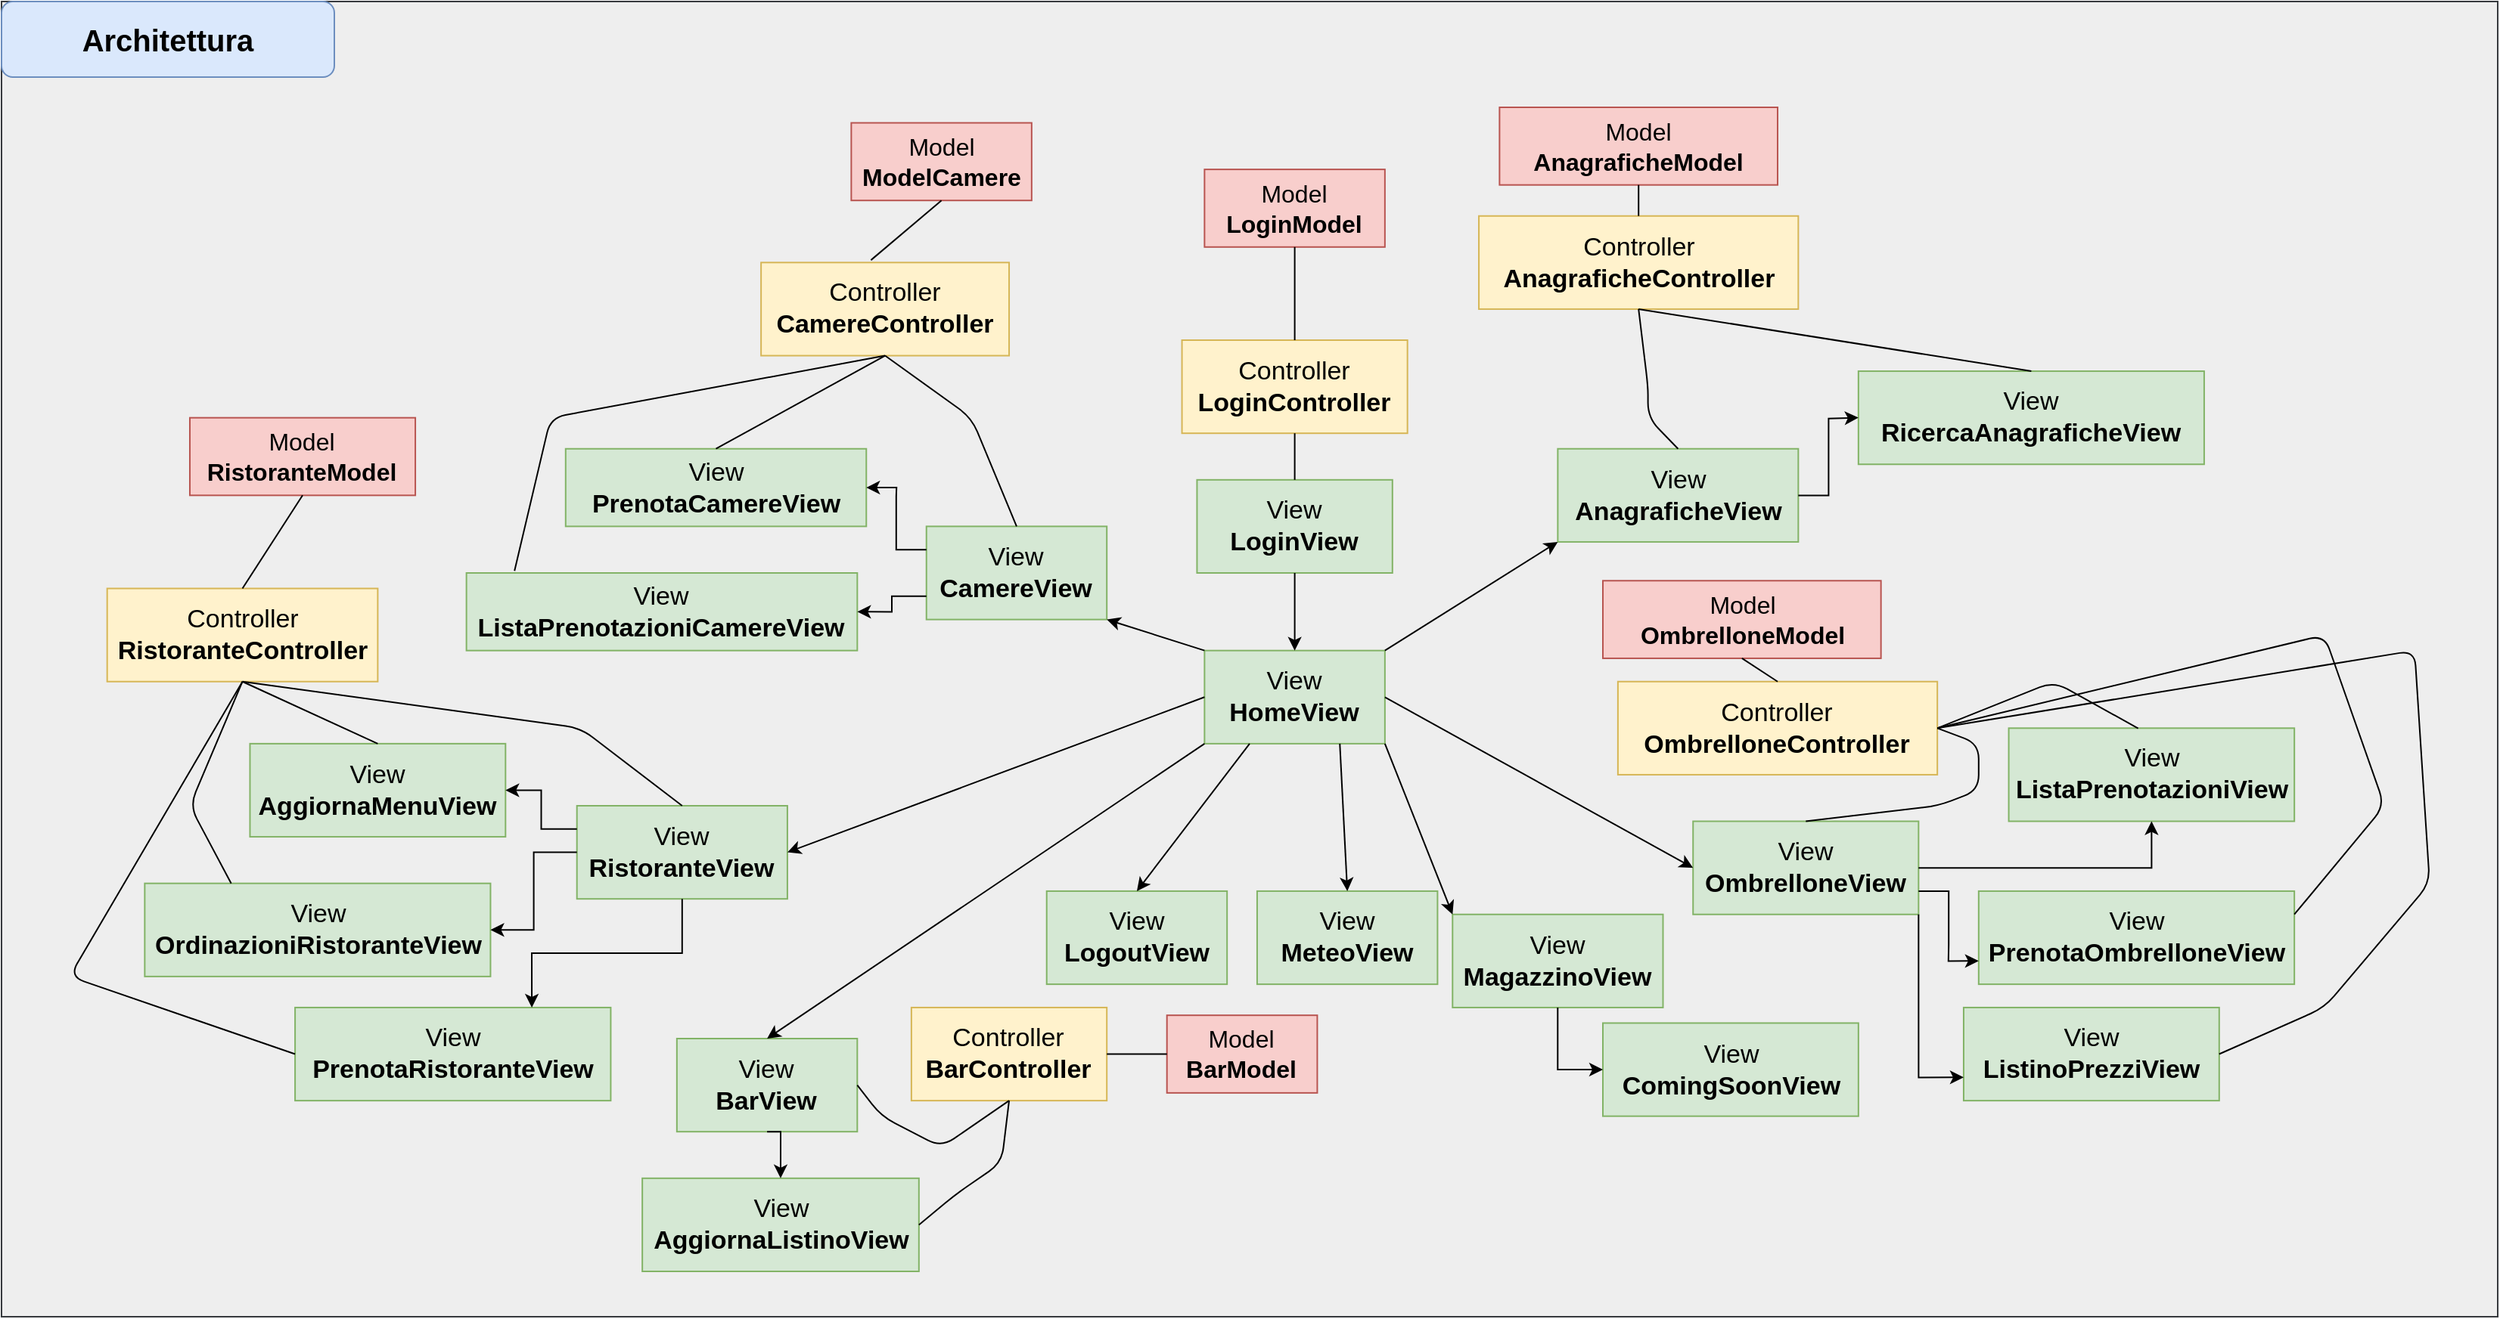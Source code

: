 <mxfile version="14.6.1" type="github">
  <diagram id="a-ANTKuEf48-FDe-s6gU" name="Page-1">
    <mxGraphModel dx="2031" dy="1007" grid="1" gridSize="10" guides="1" tooltips="1" connect="1" arrows="1" fold="1" page="1" pageScale="1" pageWidth="827" pageHeight="1169" math="0" shadow="0">
      <root>
        <mxCell id="0" />
        <mxCell id="1" parent="0" />
        <mxCell id="-j8zmsy3Rhea9B3Lr2TH-147" value="" style="rounded=0;whiteSpace=wrap;html=1;fontSize=16;fillColor=#eeeeee;strokeColor=#36393d;" vertex="1" parent="1">
          <mxGeometry width="1650" height="870" as="geometry" />
        </mxCell>
        <mxCell id="-j8zmsy3Rhea9B3Lr2TH-146" value="" style="group" vertex="1" connectable="0" parent="1">
          <mxGeometry x="45" y="70" width="1560" height="770" as="geometry" />
        </mxCell>
        <mxCell id="-j8zmsy3Rhea9B3Lr2TH-1" value="Model&lt;br&gt;&lt;b&gt;LoginModel&lt;/b&gt;" style="rounded=0;whiteSpace=wrap;html=1;fillColor=#f8cecc;strokeColor=#b85450;fontSize=16;" vertex="1" parent="-j8zmsy3Rhea9B3Lr2TH-146">
          <mxGeometry x="750.191" y="41.067" width="119.236" height="51.333" as="geometry" />
        </mxCell>
        <mxCell id="-j8zmsy3Rhea9B3Lr2TH-12" value="&lt;font style=&quot;font-size: 17px&quot;&gt;View&lt;br&gt;&lt;b&gt;LoginView&lt;/b&gt;&lt;/font&gt;" style="rounded=0;whiteSpace=wrap;html=1;fillColor=#d5e8d4;strokeColor=#82b366;" vertex="1" parent="-j8zmsy3Rhea9B3Lr2TH-146">
          <mxGeometry x="745.223" y="246.4" width="129.172" height="61.6" as="geometry" />
        </mxCell>
        <mxCell id="-j8zmsy3Rhea9B3Lr2TH-17" value="Controller&lt;br&gt;&lt;b&gt;LoginController&lt;/b&gt;" style="rounded=0;whiteSpace=wrap;html=1;fillColor=#fff2cc;strokeColor=#d6b656;fontSize=17;" vertex="1" parent="-j8zmsy3Rhea9B3Lr2TH-146">
          <mxGeometry x="735.287" y="154" width="149.045" height="61.6" as="geometry" />
        </mxCell>
        <mxCell id="-j8zmsy3Rhea9B3Lr2TH-31" value="&lt;font style=&quot;font-size: 17px&quot;&gt;View&lt;br&gt;&lt;b&gt;OmbrelloneView&lt;/b&gt;&lt;/font&gt;" style="rounded=0;whiteSpace=wrap;html=1;fillColor=#d5e8d4;strokeColor=#82b366;" vertex="1" parent="-j8zmsy3Rhea9B3Lr2TH-146">
          <mxGeometry x="1073.121" y="472.267" width="149.045" height="61.6" as="geometry" />
        </mxCell>
        <mxCell id="-j8zmsy3Rhea9B3Lr2TH-32" value="&lt;font style=&quot;font-size: 17px&quot;&gt;View&lt;br&gt;&lt;b&gt;MagazzinoView&lt;/b&gt;&lt;/font&gt;" style="rounded=0;whiteSpace=wrap;html=1;fillColor=#d5e8d4;strokeColor=#82b366;" vertex="1" parent="-j8zmsy3Rhea9B3Lr2TH-146">
          <mxGeometry x="914.14" y="533.867" width="139.108" height="61.6" as="geometry" />
        </mxCell>
        <mxCell id="-j8zmsy3Rhea9B3Lr2TH-33" value="&lt;font style=&quot;font-size: 17px&quot;&gt;View&lt;br&gt;&lt;b&gt;RistoranteView&lt;/b&gt;&lt;/font&gt;" style="rounded=0;whiteSpace=wrap;html=1;fillColor=#d5e8d4;strokeColor=#82b366;" vertex="1" parent="-j8zmsy3Rhea9B3Lr2TH-146">
          <mxGeometry x="335.35" y="462" width="139.108" height="61.6" as="geometry" />
        </mxCell>
        <mxCell id="-j8zmsy3Rhea9B3Lr2TH-34" value="&lt;font style=&quot;font-size: 17px&quot;&gt;View&lt;br&gt;&lt;b&gt;CamereView&lt;/b&gt;&lt;/font&gt;" style="rounded=0;whiteSpace=wrap;html=1;fillColor=#d5e8d4;strokeColor=#82b366;" vertex="1" parent="-j8zmsy3Rhea9B3Lr2TH-146">
          <mxGeometry x="566.369" y="277.2" width="119.236" height="61.6" as="geometry" />
        </mxCell>
        <mxCell id="-j8zmsy3Rhea9B3Lr2TH-35" value="&lt;font style=&quot;font-size: 17px&quot;&gt;View&lt;br&gt;&lt;b&gt;BarView&lt;br&gt;&lt;/b&gt;&lt;/font&gt;" style="rounded=0;whiteSpace=wrap;html=1;fillColor=#d5e8d4;strokeColor=#82b366;" vertex="1" parent="-j8zmsy3Rhea9B3Lr2TH-146">
          <mxGeometry x="401.427" y="616" width="119.236" height="61.6" as="geometry" />
        </mxCell>
        <mxCell id="-j8zmsy3Rhea9B3Lr2TH-36" value="&lt;font style=&quot;font-size: 17px&quot;&gt;View&lt;br&gt;&lt;b&gt;HomeView&lt;/b&gt;&lt;/font&gt;" style="rounded=0;whiteSpace=wrap;html=1;fillColor=#d5e8d4;strokeColor=#82b366;" vertex="1" parent="-j8zmsy3Rhea9B3Lr2TH-146">
          <mxGeometry x="750.191" y="359.333" width="119.236" height="61.6" as="geometry" />
        </mxCell>
        <mxCell id="-j8zmsy3Rhea9B3Lr2TH-37" value="&lt;font style=&quot;font-size: 17px&quot;&gt;View&lt;br&gt;&lt;b&gt;AnagraficheView&lt;/b&gt;&lt;br&gt;&lt;/font&gt;" style="rounded=0;whiteSpace=wrap;html=1;fillColor=#d5e8d4;strokeColor=#82b366;" vertex="1" parent="-j8zmsy3Rhea9B3Lr2TH-146">
          <mxGeometry x="983.694" y="225.867" width="158.981" height="61.6" as="geometry" />
        </mxCell>
        <mxCell id="-j8zmsy3Rhea9B3Lr2TH-39" value="&lt;font style=&quot;font-size: 17px&quot;&gt;View&lt;br&gt;&lt;b&gt;LogoutView&lt;/b&gt;&lt;br&gt;&lt;/font&gt;" style="rounded=0;whiteSpace=wrap;html=1;fillColor=#d5e8d4;strokeColor=#82b366;" vertex="1" parent="-j8zmsy3Rhea9B3Lr2TH-146">
          <mxGeometry x="645.86" y="518.467" width="119.236" height="61.6" as="geometry" />
        </mxCell>
        <mxCell id="-j8zmsy3Rhea9B3Lr2TH-40" value="&lt;font style=&quot;font-size: 17px&quot;&gt;View&lt;br&gt;&lt;b&gt;MeteoView&lt;/b&gt;&lt;/font&gt;" style="rounded=0;whiteSpace=wrap;html=1;fillColor=#d5e8d4;strokeColor=#82b366;" vertex="1" parent="-j8zmsy3Rhea9B3Lr2TH-146">
          <mxGeometry x="784.968" y="518.467" width="119.236" height="61.6" as="geometry" />
        </mxCell>
        <mxCell id="-j8zmsy3Rhea9B3Lr2TH-46" value="" style="endArrow=classic;html=1;fontSize=16;exitX=0.5;exitY=1;exitDx=0;exitDy=0;entryX=0.5;entryY=0;entryDx=0;entryDy=0;" edge="1" parent="-j8zmsy3Rhea9B3Lr2TH-146" source="-j8zmsy3Rhea9B3Lr2TH-12" target="-j8zmsy3Rhea9B3Lr2TH-36">
          <mxGeometry width="50" height="50" relative="1" as="geometry">
            <mxPoint x="655.796" y="379.867" as="sourcePoint" />
            <mxPoint x="705.478" y="328.533" as="targetPoint" />
          </mxGeometry>
        </mxCell>
        <mxCell id="-j8zmsy3Rhea9B3Lr2TH-47" value="" style="endArrow=classic;html=1;fontSize=16;exitX=0;exitY=0;exitDx=0;exitDy=0;entryX=1;entryY=1;entryDx=0;entryDy=0;" edge="1" parent="-j8zmsy3Rhea9B3Lr2TH-146" source="-j8zmsy3Rhea9B3Lr2TH-36" target="-j8zmsy3Rhea9B3Lr2TH-34">
          <mxGeometry width="50" height="50" relative="1" as="geometry">
            <mxPoint x="685.605" y="410.667" as="sourcePoint" />
            <mxPoint x="735.287" y="359.333" as="targetPoint" />
          </mxGeometry>
        </mxCell>
        <mxCell id="-j8zmsy3Rhea9B3Lr2TH-48" value="" style="endArrow=classic;html=1;fontSize=16;entryX=1;entryY=0.5;entryDx=0;entryDy=0;exitX=0;exitY=0.5;exitDx=0;exitDy=0;" edge="1" parent="-j8zmsy3Rhea9B3Lr2TH-146" source="-j8zmsy3Rhea9B3Lr2TH-36" target="-j8zmsy3Rhea9B3Lr2TH-33">
          <mxGeometry width="50" height="50" relative="1" as="geometry">
            <mxPoint x="745.223" y="390.133" as="sourcePoint" />
            <mxPoint x="725.35" y="390.133" as="targetPoint" />
          </mxGeometry>
        </mxCell>
        <mxCell id="-j8zmsy3Rhea9B3Lr2TH-49" value="" style="endArrow=classic;html=1;fontSize=16;exitX=0;exitY=1;exitDx=0;exitDy=0;entryX=0.5;entryY=0;entryDx=0;entryDy=0;" edge="1" parent="-j8zmsy3Rhea9B3Lr2TH-146" source="-j8zmsy3Rhea9B3Lr2TH-36" target="-j8zmsy3Rhea9B3Lr2TH-35">
          <mxGeometry width="50" height="50" relative="1" as="geometry">
            <mxPoint x="715.414" y="482.533" as="sourcePoint" />
            <mxPoint x="765.096" y="431.2" as="targetPoint" />
          </mxGeometry>
        </mxCell>
        <mxCell id="-j8zmsy3Rhea9B3Lr2TH-50" value="" style="endArrow=classic;html=1;fontSize=16;exitX=1;exitY=0;exitDx=0;exitDy=0;entryX=0;entryY=1;entryDx=0;entryDy=0;" edge="1" parent="-j8zmsy3Rhea9B3Lr2TH-146" source="-j8zmsy3Rhea9B3Lr2TH-36" target="-j8zmsy3Rhea9B3Lr2TH-37">
          <mxGeometry width="50" height="50" relative="1" as="geometry">
            <mxPoint x="904.204" y="410.667" as="sourcePoint" />
            <mxPoint x="953.885" y="359.333" as="targetPoint" />
          </mxGeometry>
        </mxCell>
        <mxCell id="-j8zmsy3Rhea9B3Lr2TH-51" value="" style="endArrow=classic;html=1;fontSize=16;exitX=1;exitY=0.5;exitDx=0;exitDy=0;entryX=0;entryY=0.5;entryDx=0;entryDy=0;" edge="1" parent="-j8zmsy3Rhea9B3Lr2TH-146" source="-j8zmsy3Rhea9B3Lr2TH-36" target="-j8zmsy3Rhea9B3Lr2TH-31">
          <mxGeometry width="50" height="50" relative="1" as="geometry">
            <mxPoint x="894.268" y="431.2" as="sourcePoint" />
            <mxPoint x="943.949" y="379.867" as="targetPoint" />
          </mxGeometry>
        </mxCell>
        <mxCell id="-j8zmsy3Rhea9B3Lr2TH-53" value="" style="endArrow=classic;html=1;fontSize=16;exitX=1;exitY=1;exitDx=0;exitDy=0;entryX=0;entryY=0;entryDx=0;entryDy=0;" edge="1" parent="-j8zmsy3Rhea9B3Lr2TH-146" source="-j8zmsy3Rhea9B3Lr2TH-36" target="-j8zmsy3Rhea9B3Lr2TH-32">
          <mxGeometry width="50" height="50" relative="1" as="geometry">
            <mxPoint x="874.395" y="503.067" as="sourcePoint" />
            <mxPoint x="924.076" y="451.733" as="targetPoint" />
          </mxGeometry>
        </mxCell>
        <mxCell id="-j8zmsy3Rhea9B3Lr2TH-54" value="" style="endArrow=classic;html=1;fontSize=16;exitX=0.25;exitY=1;exitDx=0;exitDy=0;entryX=0.5;entryY=0;entryDx=0;entryDy=0;" edge="1" parent="-j8zmsy3Rhea9B3Lr2TH-146" source="-j8zmsy3Rhea9B3Lr2TH-36" target="-j8zmsy3Rhea9B3Lr2TH-39">
          <mxGeometry width="50" height="50" relative="1" as="geometry">
            <mxPoint x="755.159" y="523.6" as="sourcePoint" />
            <mxPoint x="804.841" y="472.267" as="targetPoint" />
          </mxGeometry>
        </mxCell>
        <mxCell id="-j8zmsy3Rhea9B3Lr2TH-55" value="" style="endArrow=classic;html=1;fontSize=16;exitX=0.75;exitY=1;exitDx=0;exitDy=0;entryX=0.5;entryY=0;entryDx=0;entryDy=0;" edge="1" parent="-j8zmsy3Rhea9B3Lr2TH-146" source="-j8zmsy3Rhea9B3Lr2TH-36" target="-j8zmsy3Rhea9B3Lr2TH-40">
          <mxGeometry width="50" height="50" relative="1" as="geometry">
            <mxPoint x="864.459" y="544.133" as="sourcePoint" />
            <mxPoint x="914.14" y="492.8" as="targetPoint" />
          </mxGeometry>
        </mxCell>
        <mxCell id="-j8zmsy3Rhea9B3Lr2TH-56" value="&lt;font style=&quot;font-size: 17px&quot;&gt;View&lt;br&gt;&lt;b&gt;ListaPrenotazioniCamereView&lt;/b&gt;&lt;/font&gt;" style="rounded=0;whiteSpace=wrap;html=1;fillColor=#d5e8d4;strokeColor=#82b366;" vertex="1" parent="-j8zmsy3Rhea9B3Lr2TH-146">
          <mxGeometry x="262.318" y="308" width="258.344" height="51.333" as="geometry" />
        </mxCell>
        <mxCell id="-j8zmsy3Rhea9B3Lr2TH-59" style="edgeStyle=orthogonalEdgeStyle;rounded=0;orthogonalLoop=1;jettySize=auto;html=1;exitX=0;exitY=0.75;exitDx=0;exitDy=0;entryX=1;entryY=0.5;entryDx=0;entryDy=0;fontSize=16;" edge="1" parent="-j8zmsy3Rhea9B3Lr2TH-146" source="-j8zmsy3Rhea9B3Lr2TH-34" target="-j8zmsy3Rhea9B3Lr2TH-56">
          <mxGeometry relative="1" as="geometry" />
        </mxCell>
        <mxCell id="-j8zmsy3Rhea9B3Lr2TH-57" value="&lt;font style=&quot;font-size: 17px&quot;&gt;View&lt;br&gt;&lt;b&gt;PrenotaCamereView&lt;/b&gt;&lt;/font&gt;" style="rounded=0;whiteSpace=wrap;html=1;fillColor=#d5e8d4;strokeColor=#82b366;" vertex="1" parent="-j8zmsy3Rhea9B3Lr2TH-146">
          <mxGeometry x="327.898" y="225.867" width="198.726" height="51.333" as="geometry" />
        </mxCell>
        <mxCell id="-j8zmsy3Rhea9B3Lr2TH-60" value="Controller&lt;br&gt;&lt;b&gt;CamereController&lt;/b&gt;" style="rounded=0;whiteSpace=wrap;html=1;fillColor=#fff2cc;strokeColor=#d6b656;fontSize=17;" vertex="1" parent="-j8zmsy3Rhea9B3Lr2TH-146">
          <mxGeometry x="457.07" y="102.667" width="163.949" height="61.6" as="geometry" />
        </mxCell>
        <mxCell id="-j8zmsy3Rhea9B3Lr2TH-69" value="Model&lt;br&gt;&lt;b&gt;Model&lt;/b&gt;&lt;b&gt;Camere&lt;/b&gt;" style="rounded=0;whiteSpace=wrap;html=1;fillColor=#f8cecc;strokeColor=#b85450;fontSize=16;" vertex="1" parent="-j8zmsy3Rhea9B3Lr2TH-146">
          <mxGeometry x="516.688" y="10.267" width="119.236" height="51.333" as="geometry" />
        </mxCell>
        <mxCell id="-j8zmsy3Rhea9B3Lr2TH-77" value="" style="endArrow=none;html=1;fontSize=16;entryX=0.5;entryY=1;entryDx=0;entryDy=0;exitX=0.5;exitY=0;exitDx=0;exitDy=0;" edge="1" parent="-j8zmsy3Rhea9B3Lr2TH-146" source="-j8zmsy3Rhea9B3Lr2TH-34" target="-j8zmsy3Rhea9B3Lr2TH-60">
          <mxGeometry width="50" height="50" relative="1" as="geometry">
            <mxPoint x="556.433" y="225.867" as="sourcePoint" />
            <mxPoint x="606.115" y="174.533" as="targetPoint" />
            <Array as="points">
              <mxPoint x="596.178" y="205.333" />
            </Array>
          </mxGeometry>
        </mxCell>
        <mxCell id="-j8zmsy3Rhea9B3Lr2TH-78" value="" style="endArrow=none;html=1;fontSize=16;entryX=0.5;entryY=1;entryDx=0;entryDy=0;exitX=0.443;exitY=-0.026;exitDx=0;exitDy=0;exitPerimeter=0;" edge="1" parent="-j8zmsy3Rhea9B3Lr2TH-146" source="-j8zmsy3Rhea9B3Lr2TH-60" target="-j8zmsy3Rhea9B3Lr2TH-69">
          <mxGeometry width="50" height="50" relative="1" as="geometry">
            <mxPoint x="564.382" y="92.4" as="sourcePoint" />
            <mxPoint x="573.822" y="164.267" as="targetPoint" />
            <Array as="points" />
          </mxGeometry>
        </mxCell>
        <mxCell id="-j8zmsy3Rhea9B3Lr2TH-79" value="" style="endArrow=none;html=1;fontSize=16;exitX=0.5;exitY=0;exitDx=0;exitDy=0;entryX=0.5;entryY=1;entryDx=0;entryDy=0;" edge="1" parent="-j8zmsy3Rhea9B3Lr2TH-146" source="-j8zmsy3Rhea9B3Lr2TH-57" target="-j8zmsy3Rhea9B3Lr2TH-60">
          <mxGeometry width="50" height="50" relative="1" as="geometry">
            <mxPoint x="308.025" y="133.467" as="sourcePoint" />
            <mxPoint x="510.726" y="154" as="targetPoint" />
            <Array as="points" />
          </mxGeometry>
        </mxCell>
        <mxCell id="-j8zmsy3Rhea9B3Lr2TH-80" value="" style="endArrow=none;html=1;fontSize=16;exitX=0.123;exitY=-0.026;exitDx=0;exitDy=0;exitPerimeter=0;entryX=0.5;entryY=1;entryDx=0;entryDy=0;" edge="1" parent="-j8zmsy3Rhea9B3Lr2TH-146" source="-j8zmsy3Rhea9B3Lr2TH-56" target="-j8zmsy3Rhea9B3Lr2TH-60">
          <mxGeometry width="50" height="50" relative="1" as="geometry">
            <mxPoint x="208.662" y="112.933" as="sourcePoint" />
            <mxPoint x="566.369" y="184.8" as="targetPoint" />
            <Array as="points">
              <mxPoint x="317.962" y="205.333" />
            </Array>
          </mxGeometry>
        </mxCell>
        <mxCell id="-j8zmsy3Rhea9B3Lr2TH-81" value="&lt;font style=&quot;font-size: 17px&quot;&gt;View&lt;br&gt;&lt;b&gt;RicercaAnagraficheView&lt;/b&gt;&lt;br&gt;&lt;/font&gt;" style="rounded=0;whiteSpace=wrap;html=1;fillColor=#d5e8d4;strokeColor=#82b366;" vertex="1" parent="-j8zmsy3Rhea9B3Lr2TH-146">
          <mxGeometry x="1182.42" y="174.533" width="228.535" height="61.6" as="geometry" />
        </mxCell>
        <mxCell id="-j8zmsy3Rhea9B3Lr2TH-86" value="Controller&lt;br&gt;&lt;b&gt;AnagraficheController&lt;/b&gt;" style="rounded=0;whiteSpace=wrap;html=1;fillColor=#fff2cc;strokeColor=#d6b656;fontSize=17;" vertex="1" parent="-j8zmsy3Rhea9B3Lr2TH-146">
          <mxGeometry x="931.529" y="71.867" width="211.146" height="61.6" as="geometry" />
        </mxCell>
        <mxCell id="-j8zmsy3Rhea9B3Lr2TH-87" value="Model&lt;br&gt;&lt;b&gt;AnagraficheModel&lt;/b&gt;" style="rounded=0;whiteSpace=wrap;html=1;fillColor=#f8cecc;strokeColor=#b85450;fontSize=16;" vertex="1" parent="-j8zmsy3Rhea9B3Lr2TH-146">
          <mxGeometry x="945.191" width="183.822" height="51.333" as="geometry" />
        </mxCell>
        <mxCell id="-j8zmsy3Rhea9B3Lr2TH-88" value="" style="endArrow=none;html=1;fontSize=16;exitX=0.5;exitY=0;exitDx=0;exitDy=0;entryX=0.5;entryY=1;entryDx=0;entryDy=0;" edge="1" parent="-j8zmsy3Rhea9B3Lr2TH-146" source="-j8zmsy3Rhea9B3Lr2TH-37" target="-j8zmsy3Rhea9B3Lr2TH-86">
          <mxGeometry width="50" height="50" relative="1" as="geometry">
            <mxPoint x="1043.312" y="236.133" as="sourcePoint" />
            <mxPoint x="1092.994" y="184.8" as="targetPoint" />
            <Array as="points">
              <mxPoint x="1043.312" y="205.333" />
              <mxPoint x="1043.312" y="184.8" />
            </Array>
          </mxGeometry>
        </mxCell>
        <mxCell id="-j8zmsy3Rhea9B3Lr2TH-89" value="" style="endArrow=none;html=1;fontSize=16;exitX=0.5;exitY=1;exitDx=0;exitDy=0;entryX=0.5;entryY=0;entryDx=0;entryDy=0;" edge="1" parent="-j8zmsy3Rhea9B3Lr2TH-146" source="-j8zmsy3Rhea9B3Lr2TH-86" target="-j8zmsy3Rhea9B3Lr2TH-81">
          <mxGeometry width="50" height="50" relative="1" as="geometry">
            <mxPoint x="1202.293" y="164.267" as="sourcePoint" />
            <mxPoint x="1251.975" y="112.933" as="targetPoint" />
            <Array as="points" />
          </mxGeometry>
        </mxCell>
        <mxCell id="-j8zmsy3Rhea9B3Lr2TH-90" value="" style="endArrow=none;html=1;fontSize=16;entryX=0.5;entryY=1;entryDx=0;entryDy=0;" edge="1" parent="-j8zmsy3Rhea9B3Lr2TH-146" source="-j8zmsy3Rhea9B3Lr2TH-86" target="-j8zmsy3Rhea9B3Lr2TH-87">
          <mxGeometry width="50" height="50" relative="1" as="geometry">
            <mxPoint x="1058.217" y="92.4" as="sourcePoint" />
            <mxPoint x="1102.93" y="51.333" as="targetPoint" />
          </mxGeometry>
        </mxCell>
        <mxCell id="-j8zmsy3Rhea9B3Lr2TH-91" value="&lt;font style=&quot;font-size: 17px&quot;&gt;View&lt;br&gt;&lt;b&gt;ListinoPrezziView&lt;/b&gt;&lt;/font&gt;" style="rounded=0;whiteSpace=wrap;html=1;fillColor=#d5e8d4;strokeColor=#82b366;" vertex="1" parent="-j8zmsy3Rhea9B3Lr2TH-146">
          <mxGeometry x="1251.975" y="595.467" width="168.917" height="61.6" as="geometry" />
        </mxCell>
        <mxCell id="-j8zmsy3Rhea9B3Lr2TH-92" value="&lt;font style=&quot;font-size: 17px&quot;&gt;View&lt;br&gt;&lt;b&gt;PrenotaOmbrelloneView&lt;/b&gt;&lt;/font&gt;" style="rounded=0;whiteSpace=wrap;html=1;fillColor=#d5e8d4;strokeColor=#82b366;" vertex="1" parent="-j8zmsy3Rhea9B3Lr2TH-146">
          <mxGeometry x="1261.911" y="518.467" width="208.662" height="61.6" as="geometry" />
        </mxCell>
        <mxCell id="-j8zmsy3Rhea9B3Lr2TH-93" value="&lt;font style=&quot;font-size: 17px&quot;&gt;View&lt;br&gt;&lt;b&gt;ListaPrenotazioniView&lt;/b&gt;&lt;/font&gt;" style="rounded=0;whiteSpace=wrap;html=1;fillColor=#d5e8d4;strokeColor=#82b366;" vertex="1" parent="-j8zmsy3Rhea9B3Lr2TH-146">
          <mxGeometry x="1281.783" y="410.667" width="188.79" height="61.6" as="geometry" />
        </mxCell>
        <mxCell id="-j8zmsy3Rhea9B3Lr2TH-95" value="Controller&lt;br&gt;&lt;b&gt;OmbrelloneController&lt;/b&gt;" style="rounded=0;whiteSpace=wrap;html=1;fillColor=#fff2cc;strokeColor=#d6b656;fontSize=17;" vertex="1" parent="-j8zmsy3Rhea9B3Lr2TH-146">
          <mxGeometry x="1023.439" y="379.867" width="211.146" height="61.6" as="geometry" />
        </mxCell>
        <mxCell id="-j8zmsy3Rhea9B3Lr2TH-96" value="Model&lt;br&gt;&lt;b&gt;OmbrelloneModel&lt;/b&gt;" style="rounded=0;whiteSpace=wrap;html=1;fillColor=#f8cecc;strokeColor=#b85450;fontSize=16;" vertex="1" parent="-j8zmsy3Rhea9B3Lr2TH-146">
          <mxGeometry x="1013.503" y="313.133" width="183.822" height="51.333" as="geometry" />
        </mxCell>
        <mxCell id="-j8zmsy3Rhea9B3Lr2TH-98" value="" style="endArrow=none;html=1;fontSize=16;entryX=0.5;entryY=1;entryDx=0;entryDy=0;exitX=0.5;exitY=0;exitDx=0;exitDy=0;" edge="1" parent="-j8zmsy3Rhea9B3Lr2TH-146" source="-j8zmsy3Rhea9B3Lr2TH-95" target="-j8zmsy3Rhea9B3Lr2TH-96">
          <mxGeometry width="50" height="50" relative="1" as="geometry">
            <mxPoint x="1182.42" y="728.933" as="sourcePoint" />
            <mxPoint x="1232.102" y="677.6" as="targetPoint" />
            <Array as="points" />
          </mxGeometry>
        </mxCell>
        <mxCell id="-j8zmsy3Rhea9B3Lr2TH-106" value="&lt;font style=&quot;font-size: 17px&quot;&gt;View&lt;br&gt;&lt;b&gt;ComingSoonView&lt;/b&gt;&lt;/font&gt;" style="rounded=0;whiteSpace=wrap;html=1;fillColor=#d5e8d4;strokeColor=#82b366;" vertex="1" parent="-j8zmsy3Rhea9B3Lr2TH-146">
          <mxGeometry x="1013.503" y="605.733" width="168.917" height="61.6" as="geometry" />
        </mxCell>
        <mxCell id="-j8zmsy3Rhea9B3Lr2TH-75" style="edgeStyle=orthogonalEdgeStyle;rounded=0;orthogonalLoop=1;jettySize=auto;html=1;exitX=0;exitY=0.25;exitDx=0;exitDy=0;entryX=1;entryY=0.5;entryDx=0;entryDy=0;fontSize=16;" edge="1" parent="-j8zmsy3Rhea9B3Lr2TH-146" source="-j8zmsy3Rhea9B3Lr2TH-34" target="-j8zmsy3Rhea9B3Lr2TH-57">
          <mxGeometry relative="1" as="geometry" />
        </mxCell>
        <mxCell id="-j8zmsy3Rhea9B3Lr2TH-108" value="" style="endArrow=none;html=1;fontSize=16;entryX=0.5;entryY=1;entryDx=0;entryDy=0;exitX=0.5;exitY=0;exitDx=0;exitDy=0;" edge="1" parent="-j8zmsy3Rhea9B3Lr2TH-146" source="-j8zmsy3Rhea9B3Lr2TH-12" target="-j8zmsy3Rhea9B3Lr2TH-17">
          <mxGeometry width="50" height="50" relative="1" as="geometry">
            <mxPoint x="685.605" y="266.933" as="sourcePoint" />
            <mxPoint x="735.287" y="215.6" as="targetPoint" />
          </mxGeometry>
        </mxCell>
        <mxCell id="-j8zmsy3Rhea9B3Lr2TH-85" value="" style="edgeStyle=orthogonalEdgeStyle;rounded=0;orthogonalLoop=1;jettySize=auto;html=1;fontSize=16;" edge="1" parent="-j8zmsy3Rhea9B3Lr2TH-146" source="-j8zmsy3Rhea9B3Lr2TH-37" target="-j8zmsy3Rhea9B3Lr2TH-81">
          <mxGeometry relative="1" as="geometry" />
        </mxCell>
        <mxCell id="-j8zmsy3Rhea9B3Lr2TH-109" value="" style="endArrow=none;html=1;fontSize=16;entryX=0.5;entryY=1;entryDx=0;entryDy=0;exitX=0.5;exitY=0;exitDx=0;exitDy=0;" edge="1" parent="-j8zmsy3Rhea9B3Lr2TH-146" source="-j8zmsy3Rhea9B3Lr2TH-17" target="-j8zmsy3Rhea9B3Lr2TH-1">
          <mxGeometry width="50" height="50" relative="1" as="geometry">
            <mxPoint x="819.745" y="256.667" as="sourcePoint" />
            <mxPoint x="819.745" y="225.867" as="targetPoint" />
            <Array as="points" />
          </mxGeometry>
        </mxCell>
        <mxCell id="-j8zmsy3Rhea9B3Lr2TH-110" value="Controller&lt;br&gt;&lt;b&gt;BarController&lt;/b&gt;" style="rounded=0;whiteSpace=wrap;html=1;fillColor=#fff2cc;strokeColor=#d6b656;fontSize=17;" vertex="1" parent="-j8zmsy3Rhea9B3Lr2TH-146">
          <mxGeometry x="556.433" y="595.467" width="129.172" height="61.6" as="geometry" />
        </mxCell>
        <mxCell id="-j8zmsy3Rhea9B3Lr2TH-111" value="Model&lt;br&gt;&lt;b&gt;BarModel&lt;/b&gt;" style="rounded=0;whiteSpace=wrap;html=1;fillColor=#f8cecc;strokeColor=#b85450;fontSize=16;" vertex="1" parent="-j8zmsy3Rhea9B3Lr2TH-146">
          <mxGeometry x="725.35" y="600.6" width="99.363" height="51.333" as="geometry" />
        </mxCell>
        <mxCell id="-j8zmsy3Rhea9B3Lr2TH-112" value="" style="endArrow=none;html=1;fontSize=16;exitX=1;exitY=0.5;exitDx=0;exitDy=0;entryX=0.5;entryY=1;entryDx=0;entryDy=0;" edge="1" parent="-j8zmsy3Rhea9B3Lr2TH-146" source="-j8zmsy3Rhea9B3Lr2TH-35" target="-j8zmsy3Rhea9B3Lr2TH-110">
          <mxGeometry width="50" height="50" relative="1" as="geometry">
            <mxPoint x="506.752" y="780.267" as="sourcePoint" />
            <mxPoint x="556.433" y="728.933" as="targetPoint" />
            <Array as="points">
              <mxPoint x="536.561" y="667.333" />
              <mxPoint x="576.306" y="687.867" />
            </Array>
          </mxGeometry>
        </mxCell>
        <mxCell id="-j8zmsy3Rhea9B3Lr2TH-113" value="" style="endArrow=none;html=1;fontSize=16;exitX=1;exitY=0.5;exitDx=0;exitDy=0;entryX=0;entryY=0.5;entryDx=0;entryDy=0;" edge="1" parent="-j8zmsy3Rhea9B3Lr2TH-146" source="-j8zmsy3Rhea9B3Lr2TH-110" target="-j8zmsy3Rhea9B3Lr2TH-111">
          <mxGeometry width="50" height="50" relative="1" as="geometry">
            <mxPoint x="530.599" y="657.067" as="sourcePoint" />
            <mxPoint x="571.338" y="657.067" as="targetPoint" />
          </mxGeometry>
        </mxCell>
        <mxCell id="-j8zmsy3Rhea9B3Lr2TH-114" value="&lt;font style=&quot;font-size: 17px&quot;&gt;View&lt;br&gt;&lt;b&gt;AggiornaListinoView&lt;br&gt;&lt;/b&gt;&lt;/font&gt;" style="rounded=0;whiteSpace=wrap;html=1;fillColor=#d5e8d4;strokeColor=#82b366;" vertex="1" parent="-j8zmsy3Rhea9B3Lr2TH-146">
          <mxGeometry x="378.573" y="708.4" width="182.828" height="61.6" as="geometry" />
        </mxCell>
        <mxCell id="-j8zmsy3Rhea9B3Lr2TH-116" value="" style="endArrow=none;html=1;fontSize=16;exitX=1;exitY=0.5;exitDx=0;exitDy=0;entryX=0.5;entryY=1;entryDx=0;entryDy=0;" edge="1" parent="-j8zmsy3Rhea9B3Lr2TH-146" source="-j8zmsy3Rhea9B3Lr2TH-114" target="-j8zmsy3Rhea9B3Lr2TH-110">
          <mxGeometry width="50" height="50" relative="1" as="geometry">
            <mxPoint x="606.115" y="759.733" as="sourcePoint" />
            <mxPoint x="655.796" y="708.4" as="targetPoint" />
            <Array as="points">
              <mxPoint x="586.242" y="718.667" />
              <mxPoint x="616.051" y="698.133" />
            </Array>
          </mxGeometry>
        </mxCell>
        <mxCell id="-j8zmsy3Rhea9B3Lr2TH-117" value="&lt;font style=&quot;font-size: 17px&quot;&gt;View&lt;br&gt;&lt;b&gt;PrenotaRistoranteView&lt;/b&gt;&lt;/font&gt;" style="rounded=0;whiteSpace=wrap;html=1;fillColor=#d5e8d4;strokeColor=#82b366;" vertex="1" parent="-j8zmsy3Rhea9B3Lr2TH-146">
          <mxGeometry x="149.045" y="595.467" width="208.662" height="61.6" as="geometry" />
        </mxCell>
        <mxCell id="-j8zmsy3Rhea9B3Lr2TH-118" value="&lt;font style=&quot;font-size: 17px&quot;&gt;View&lt;br&gt;&lt;b&gt;OrdinazioniRistoranteView&lt;/b&gt;&lt;/font&gt;" style="rounded=0;whiteSpace=wrap;html=1;fillColor=#d5e8d4;strokeColor=#82b366;" vertex="1" parent="-j8zmsy3Rhea9B3Lr2TH-146">
          <mxGeometry x="49.682" y="513.333" width="228.535" height="61.6" as="geometry" />
        </mxCell>
        <mxCell id="-j8zmsy3Rhea9B3Lr2TH-119" value="&lt;font style=&quot;font-size: 17px&quot;&gt;View&lt;br&gt;&lt;b&gt;AggiornaMenuView&lt;/b&gt;&lt;/font&gt;" style="rounded=0;whiteSpace=wrap;html=1;fillColor=#d5e8d4;strokeColor=#82b366;" vertex="1" parent="-j8zmsy3Rhea9B3Lr2TH-146">
          <mxGeometry x="119.236" y="420.933" width="168.917" height="61.6" as="geometry" />
        </mxCell>
        <mxCell id="-j8zmsy3Rhea9B3Lr2TH-126" value="Controller&lt;br&gt;&lt;b&gt;RistoranteController&lt;/b&gt;" style="rounded=0;whiteSpace=wrap;html=1;fillColor=#fff2cc;strokeColor=#d6b656;fontSize=17;" vertex="1" parent="-j8zmsy3Rhea9B3Lr2TH-146">
          <mxGeometry x="24.841" y="318.267" width="178.854" height="61.6" as="geometry" />
        </mxCell>
        <mxCell id="-j8zmsy3Rhea9B3Lr2TH-128" value="Model&lt;br&gt;&lt;b&gt;RistoranteModel&lt;/b&gt;" style="rounded=0;whiteSpace=wrap;html=1;fillColor=#f8cecc;strokeColor=#b85450;fontSize=16;" vertex="1" parent="-j8zmsy3Rhea9B3Lr2TH-146">
          <mxGeometry x="79.49" y="205.333" width="149.045" height="51.333" as="geometry" />
        </mxCell>
        <mxCell id="-j8zmsy3Rhea9B3Lr2TH-129" value="" style="endArrow=none;html=1;fontSize=16;entryX=0.5;entryY=1;entryDx=0;entryDy=0;exitX=0.5;exitY=0;exitDx=0;exitDy=0;" edge="1" parent="-j8zmsy3Rhea9B3Lr2TH-146" source="-j8zmsy3Rhea9B3Lr2TH-126" target="-j8zmsy3Rhea9B3Lr2TH-128">
          <mxGeometry width="50" height="50" relative="1" as="geometry">
            <mxPoint x="655.796" y="492.8" as="sourcePoint" />
            <mxPoint x="695.541" y="451.733" as="targetPoint" />
          </mxGeometry>
        </mxCell>
        <mxCell id="-j8zmsy3Rhea9B3Lr2TH-130" value="" style="endArrow=none;html=1;fontSize=16;entryX=0.5;entryY=1;entryDx=0;entryDy=0;exitX=0.5;exitY=0;exitDx=0;exitDy=0;" edge="1" parent="-j8zmsy3Rhea9B3Lr2TH-146" source="-j8zmsy3Rhea9B3Lr2TH-119" target="-j8zmsy3Rhea9B3Lr2TH-126">
          <mxGeometry width="50" height="50" relative="1" as="geometry">
            <mxPoint y="482.533" as="sourcePoint" />
            <mxPoint x="49.682" y="431.2" as="targetPoint" />
          </mxGeometry>
        </mxCell>
        <mxCell id="-j8zmsy3Rhea9B3Lr2TH-131" value="" style="endArrow=none;html=1;fontSize=16;exitX=0.5;exitY=1;exitDx=0;exitDy=0;entryX=0.5;entryY=0;entryDx=0;entryDy=0;" edge="1" parent="-j8zmsy3Rhea9B3Lr2TH-146" source="-j8zmsy3Rhea9B3Lr2TH-126" target="-j8zmsy3Rhea9B3Lr2TH-33">
          <mxGeometry width="50" height="50" relative="1" as="geometry">
            <mxPoint x="208.662" y="420.933" as="sourcePoint" />
            <mxPoint x="258.344" y="369.6" as="targetPoint" />
            <Array as="points">
              <mxPoint x="337.834" y="410.667" />
            </Array>
          </mxGeometry>
        </mxCell>
        <mxCell id="-j8zmsy3Rhea9B3Lr2TH-132" value="" style="endArrow=none;html=1;fontSize=16;entryX=0.5;entryY=1;entryDx=0;entryDy=0;exitX=0.25;exitY=0;exitDx=0;exitDy=0;" edge="1" parent="-j8zmsy3Rhea9B3Lr2TH-146" source="-j8zmsy3Rhea9B3Lr2TH-118" target="-j8zmsy3Rhea9B3Lr2TH-126">
          <mxGeometry width="50" height="50" relative="1" as="geometry">
            <mxPoint x="29.809" y="482.533" as="sourcePoint" />
            <mxPoint x="79.49" y="431.2" as="targetPoint" />
            <Array as="points">
              <mxPoint x="79.49" y="462" />
            </Array>
          </mxGeometry>
        </mxCell>
        <mxCell id="-j8zmsy3Rhea9B3Lr2TH-133" value="" style="endArrow=none;html=1;fontSize=16;entryX=0.5;entryY=1;entryDx=0;entryDy=0;exitX=0;exitY=0.5;exitDx=0;exitDy=0;" edge="1" parent="-j8zmsy3Rhea9B3Lr2TH-146" source="-j8zmsy3Rhea9B3Lr2TH-117" target="-j8zmsy3Rhea9B3Lr2TH-126">
          <mxGeometry width="50" height="50" relative="1" as="geometry">
            <mxPoint x="-29.809" y="533.867" as="sourcePoint" />
            <mxPoint x="19.873" y="482.533" as="targetPoint" />
            <Array as="points">
              <mxPoint y="574.933" />
            </Array>
          </mxGeometry>
        </mxCell>
        <mxCell id="-j8zmsy3Rhea9B3Lr2TH-142" value="" style="endArrow=none;html=1;fontSize=16;exitX=1;exitY=0.5;exitDx=0;exitDy=0;entryX=0.453;entryY=0.002;entryDx=0;entryDy=0;entryPerimeter=0;" edge="1" parent="-j8zmsy3Rhea9B3Lr2TH-146" source="-j8zmsy3Rhea9B3Lr2TH-95" target="-j8zmsy3Rhea9B3Lr2TH-93">
          <mxGeometry width="50" height="50" relative="1" as="geometry">
            <mxPoint x="1251.975" y="400.4" as="sourcePoint" />
            <mxPoint x="1301.656" y="349.067" as="targetPoint" />
            <Array as="points">
              <mxPoint x="1311.592" y="379.867" />
            </Array>
          </mxGeometry>
        </mxCell>
        <mxCell id="-j8zmsy3Rhea9B3Lr2TH-143" value="" style="endArrow=none;html=1;fontSize=16;exitX=1;exitY=0.5;exitDx=0;exitDy=0;entryX=1;entryY=0.25;entryDx=0;entryDy=0;" edge="1" parent="-j8zmsy3Rhea9B3Lr2TH-146" source="-j8zmsy3Rhea9B3Lr2TH-95" target="-j8zmsy3Rhea9B3Lr2TH-92">
          <mxGeometry width="50" height="50" relative="1" as="geometry">
            <mxPoint x="1244.522" y="420.933" as="sourcePoint" />
            <mxPoint x="1500.382" y="533.867" as="targetPoint" />
            <Array as="points">
              <mxPoint x="1490.446" y="349.067" />
              <mxPoint x="1530.191" y="462" />
            </Array>
          </mxGeometry>
        </mxCell>
        <mxCell id="-j8zmsy3Rhea9B3Lr2TH-144" value="" style="endArrow=none;html=1;fontSize=16;exitX=1;exitY=0.5;exitDx=0;exitDy=0;entryX=1;entryY=0.5;entryDx=0;entryDy=0;" edge="1" parent="-j8zmsy3Rhea9B3Lr2TH-146" source="-j8zmsy3Rhea9B3Lr2TH-95" target="-j8zmsy3Rhea9B3Lr2TH-91">
          <mxGeometry width="50" height="50" relative="1" as="geometry">
            <mxPoint x="1244.522" y="420.933" as="sourcePoint" />
            <mxPoint x="1480.51" y="544.133" as="targetPoint" />
            <Array as="points">
              <mxPoint x="1550.064" y="359.333" />
              <mxPoint x="1560.0" y="513.333" />
              <mxPoint x="1490.446" y="595.467" />
            </Array>
          </mxGeometry>
        </mxCell>
        <mxCell id="-j8zmsy3Rhea9B3Lr2TH-145" value="" style="endArrow=none;html=1;fontSize=16;exitX=1;exitY=0.5;exitDx=0;exitDy=0;entryX=0.5;entryY=0;entryDx=0;entryDy=0;" edge="1" parent="-j8zmsy3Rhea9B3Lr2TH-146" source="-j8zmsy3Rhea9B3Lr2TH-95" target="-j8zmsy3Rhea9B3Lr2TH-31">
          <mxGeometry width="50" height="50" relative="1" as="geometry">
            <mxPoint x="1232.102" y="492.8" as="sourcePoint" />
            <mxPoint x="1281.783" y="441.467" as="targetPoint" />
            <Array as="points">
              <mxPoint x="1261.911" y="420.933" />
              <mxPoint x="1261.911" y="451.733" />
              <mxPoint x="1235.083" y="462" />
            </Array>
          </mxGeometry>
        </mxCell>
        <mxCell id="-j8zmsy3Rhea9B3Lr2TH-138" style="edgeStyle=orthogonalEdgeStyle;rounded=0;orthogonalLoop=1;jettySize=auto;html=1;exitX=1;exitY=1;exitDx=0;exitDy=0;entryX=0;entryY=0.75;entryDx=0;entryDy=0;fontSize=16;" edge="1" parent="-j8zmsy3Rhea9B3Lr2TH-146" source="-j8zmsy3Rhea9B3Lr2TH-31" target="-j8zmsy3Rhea9B3Lr2TH-91">
          <mxGeometry relative="1" as="geometry" />
        </mxCell>
        <mxCell id="-j8zmsy3Rhea9B3Lr2TH-139" style="edgeStyle=orthogonalEdgeStyle;rounded=0;orthogonalLoop=1;jettySize=auto;html=1;exitX=1;exitY=0.75;exitDx=0;exitDy=0;entryX=0;entryY=0.75;entryDx=0;entryDy=0;fontSize=16;" edge="1" parent="-j8zmsy3Rhea9B3Lr2TH-146" source="-j8zmsy3Rhea9B3Lr2TH-31" target="-j8zmsy3Rhea9B3Lr2TH-92">
          <mxGeometry relative="1" as="geometry" />
        </mxCell>
        <mxCell id="-j8zmsy3Rhea9B3Lr2TH-141" style="edgeStyle=orthogonalEdgeStyle;rounded=0;orthogonalLoop=1;jettySize=auto;html=1;exitX=1;exitY=0.5;exitDx=0;exitDy=0;entryX=0.5;entryY=1;entryDx=0;entryDy=0;fontSize=16;" edge="1" parent="-j8zmsy3Rhea9B3Lr2TH-146" source="-j8zmsy3Rhea9B3Lr2TH-31" target="-j8zmsy3Rhea9B3Lr2TH-93">
          <mxGeometry relative="1" as="geometry" />
        </mxCell>
        <mxCell id="-j8zmsy3Rhea9B3Lr2TH-107" style="edgeStyle=orthogonalEdgeStyle;rounded=0;orthogonalLoop=1;jettySize=auto;html=1;entryX=0;entryY=0.5;entryDx=0;entryDy=0;fontSize=16;" edge="1" parent="-j8zmsy3Rhea9B3Lr2TH-146" source="-j8zmsy3Rhea9B3Lr2TH-32" target="-j8zmsy3Rhea9B3Lr2TH-106">
          <mxGeometry relative="1" as="geometry" />
        </mxCell>
        <mxCell id="-j8zmsy3Rhea9B3Lr2TH-115" style="edgeStyle=orthogonalEdgeStyle;rounded=0;orthogonalLoop=1;jettySize=auto;html=1;exitX=0.5;exitY=1;exitDx=0;exitDy=0;entryX=0.5;entryY=0;entryDx=0;entryDy=0;fontSize=16;" edge="1" parent="-j8zmsy3Rhea9B3Lr2TH-146" source="-j8zmsy3Rhea9B3Lr2TH-35" target="-j8zmsy3Rhea9B3Lr2TH-114">
          <mxGeometry relative="1" as="geometry" />
        </mxCell>
        <mxCell id="-j8zmsy3Rhea9B3Lr2TH-127" style="edgeStyle=orthogonalEdgeStyle;rounded=0;orthogonalLoop=1;jettySize=auto;html=1;exitX=0.5;exitY=1;exitDx=0;exitDy=0;entryX=0.75;entryY=0;entryDx=0;entryDy=0;fontSize=16;" edge="1" parent="-j8zmsy3Rhea9B3Lr2TH-146" source="-j8zmsy3Rhea9B3Lr2TH-33" target="-j8zmsy3Rhea9B3Lr2TH-117">
          <mxGeometry relative="1" as="geometry" />
        </mxCell>
        <mxCell id="-j8zmsy3Rhea9B3Lr2TH-124" style="edgeStyle=orthogonalEdgeStyle;rounded=0;orthogonalLoop=1;jettySize=auto;html=1;exitX=0;exitY=0.5;exitDx=0;exitDy=0;entryX=1;entryY=0.5;entryDx=0;entryDy=0;fontSize=16;" edge="1" parent="-j8zmsy3Rhea9B3Lr2TH-146" source="-j8zmsy3Rhea9B3Lr2TH-33" target="-j8zmsy3Rhea9B3Lr2TH-118">
          <mxGeometry relative="1" as="geometry" />
        </mxCell>
        <mxCell id="-j8zmsy3Rhea9B3Lr2TH-123" style="edgeStyle=orthogonalEdgeStyle;rounded=0;orthogonalLoop=1;jettySize=auto;html=1;exitX=0;exitY=0.25;exitDx=0;exitDy=0;entryX=1;entryY=0.5;entryDx=0;entryDy=0;fontSize=16;" edge="1" parent="-j8zmsy3Rhea9B3Lr2TH-146" source="-j8zmsy3Rhea9B3Lr2TH-33" target="-j8zmsy3Rhea9B3Lr2TH-119">
          <mxGeometry relative="1" as="geometry" />
        </mxCell>
        <mxCell id="-j8zmsy3Rhea9B3Lr2TH-148" value="&lt;font style=&quot;font-size: 20px&quot;&gt;&lt;b&gt;Architettura&lt;/b&gt;&lt;/font&gt;" style="rounded=1;whiteSpace=wrap;html=1;fontSize=16;fillColor=#dae8fc;strokeColor=#6c8ebf;" vertex="1" parent="1">
          <mxGeometry width="220" height="50" as="geometry" />
        </mxCell>
      </root>
    </mxGraphModel>
  </diagram>
</mxfile>
